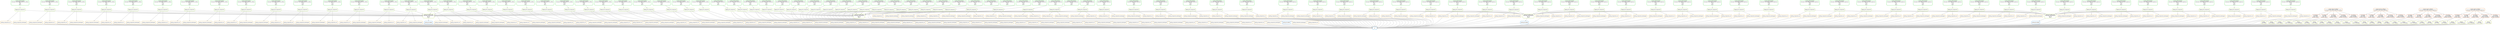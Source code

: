 digraph snakemake_dag {
    graph[bgcolor=white, margin=0];
    node[shape=box, style=rounded, fontname=sans,                 fontsize=10, penwidth=2];
    edge[penwidth=2, color=grey];
	0[label = "all", color = "0.56 0.6 0.85", style="rounded"];
	1[label = "plotting_components_dendrogram", color = "0.12 0.6 0.85", style="rounded"];
	2[label = "flipping_ICA_components", color = "0.23 0.6 0.85", style="rounded"];
	3[label = "running_sklearnFastICA\nICAmodel: tissues_NaN_tripleAnnot_cufflinks\nM: 6\nn: 25\nstd: 0", color = "0.33 0.6 0.85", style="rounded"];
	4[label = "plotting_components_dendrogram", color = "0.12 0.6 0.85", style="rounded"];
	5[label = "flipping_ICA_components", color = "0.23 0.6 0.85", style="rounded"];
	6[label = "running_sklearnFastICA\nICAmodel: tissues_NaN_tripleAnnot_cufflinks\nM: 7\nn: 25\nstd: 0", color = "0.33 0.6 0.85", style="rounded"];
	7[label = "plotting_components_dendrogram", color = "0.12 0.6 0.85", style="rounded"];
	8[label = "flipping_ICA_components", color = "0.23 0.6 0.85", style="rounded"];
	9[label = "running_sklearnFastICA\nICAmodel: tissues_NaN_tripleAnnot_cufflinks\nM: 8\nn: 25\nstd: 0", color = "0.33 0.6 0.85", style="rounded"];
	10[label = "plotting_components_dendrogram", color = "0.12 0.6 0.85", style="rounded"];
	11[label = "flipping_ICA_components", color = "0.23 0.6 0.85", style="rounded"];
	12[label = "running_sklearnFastICA\nICAmodel: tissues_NaN_tripleAnnot_cufflinks\nM: 9\nn: 25\nstd: 0", color = "0.33 0.6 0.85", style="rounded"];
	13[label = "plotting_components_dendrogram", color = "0.12 0.6 0.85", style="rounded"];
	14[label = "flipping_ICA_components", color = "0.23 0.6 0.85", style="rounded"];
	15[label = "running_sklearnFastICA\nICAmodel: tissues_NaN_tripleAnnot_cufflinks\nM: 10\nn: 25\nstd: 0", color = "0.33 0.6 0.85", style="rounded"];
	16[label = "plotting_components_dendrogram", color = "0.12 0.6 0.85", style="rounded"];
	17[label = "flipping_ICA_components", color = "0.23 0.6 0.85", style="rounded"];
	18[label = "running_sklearnFastICA\nICAmodel: tissues_NaN_tripleAnnot_cufflinks\nM: 11\nn: 25\nstd: 0", color = "0.33 0.6 0.85", style="rounded"];
	19[label = "plotting_components_dendrogram", color = "0.12 0.6 0.85", style="rounded"];
	20[label = "flipping_ICA_components", color = "0.23 0.6 0.85", style="rounded"];
	21[label = "running_sklearnFastICA\nICAmodel: tissues_NaN_tripleAnnot_cufflinks\nM: 12\nn: 25\nstd: 0", color = "0.33 0.6 0.85", style="rounded"];
	22[label = "plotting_components_dendrogram", color = "0.12 0.6 0.85", style="rounded"];
	23[label = "flipping_ICA_components", color = "0.23 0.6 0.85", style="rounded"];
	24[label = "running_sklearnFastICA\nICAmodel: tissues_NaN_tripleAnnot_cufflinks\nM: 13\nn: 25\nstd: 0", color = "0.33 0.6 0.85", style="rounded"];
	25[label = "plotting_components_dendrogram", color = "0.12 0.6 0.85", style="rounded"];
	26[label = "flipping_ICA_components", color = "0.23 0.6 0.85", style="rounded"];
	27[label = "running_sklearnFastICA\nICAmodel: tissues_NaN_tripleAnnot_cufflinks\nM: 14\nn: 25\nstd: 0", color = "0.33 0.6 0.85", style="rounded"];
	28[label = "plotting_components_dendrogram", color = "0.12 0.6 0.85", style="rounded"];
	29[label = "flipping_ICA_components", color = "0.23 0.6 0.85", style="rounded"];
	30[label = "running_sklearnFastICA\nICAmodel: tissues_NaN_tripleAnnot_cufflinks\nM: 15\nn: 25\nstd: 0", color = "0.33 0.6 0.85", style="rounded"];
	31[label = "plotting_components_dendrogram", color = "0.12 0.6 0.85", style="rounded"];
	32[label = "flipping_ICA_components", color = "0.23 0.6 0.85", style="rounded"];
	33[label = "running_sklearnFastICA\nICAmodel: tissues_NaN_tripleAnnot_cufflinks\nM: 16\nn: 25\nstd: 0", color = "0.33 0.6 0.85", style="rounded"];
	34[label = "plotting_components_dendrogram", color = "0.12 0.6 0.85", style="rounded"];
	35[label = "flipping_ICA_components", color = "0.23 0.6 0.85", style="rounded"];
	36[label = "running_sklearnFastICA\nICAmodel: tissues_NaN_tripleAnnot_cufflinks\nM: 17\nn: 25\nstd: 0", color = "0.33 0.6 0.85", style="rounded"];
	37[label = "plotting_components_dendrogram", color = "0.12 0.6 0.85", style="rounded"];
	38[label = "flipping_ICA_components", color = "0.23 0.6 0.85", style="rounded"];
	39[label = "running_sklearnFastICA\nICAmodel: tissues_NaN_tripleAnnot_cufflinks\nM: 18\nn: 25\nstd: 0", color = "0.33 0.6 0.85", style="rounded"];
	40[label = "plotting_components_dendrogram", color = "0.12 0.6 0.85", style="rounded"];
	41[label = "flipping_ICA_components", color = "0.23 0.6 0.85", style="rounded"];
	42[label = "running_sklearnFastICA\nICAmodel: tissues_NaN_tripleAnnot_cufflinks\nM: 19\nn: 25\nstd: 0", color = "0.33 0.6 0.85", style="rounded"];
	43[label = "plotting_components_dendrogram", color = "0.12 0.6 0.85", style="rounded"];
	44[label = "flipping_ICA_components", color = "0.23 0.6 0.85", style="rounded"];
	45[label = "running_sklearnFastICA\nICAmodel: tissues_NaN_tripleAnnot_cufflinks\nM: 20\nn: 25\nstd: 0", color = "0.33 0.6 0.85", style="rounded"];
	46[label = "plotting_components_dendrogram", color = "0.12 0.6 0.85", style="rounded"];
	47[label = "flipping_ICA_components", color = "0.23 0.6 0.85", style="rounded"];
	48[label = "running_sklearnFastICA\nICAmodel: tissues_NaN_tripleAnnot_cufflinks\nM: 21\nn: 25\nstd: 0", color = "0.33 0.6 0.85", style="rounded"];
	49[label = "plotting_components_dendrogram", color = "0.12 0.6 0.85", style="rounded"];
	50[label = "flipping_ICA_components", color = "0.23 0.6 0.85", style="rounded"];
	51[label = "running_sklearnFastICA\nICAmodel: tissues_NaN_tripleAnnot_cufflinks\nM: 22\nn: 25\nstd: 0", color = "0.33 0.6 0.85", style="rounded"];
	52[label = "plotting_components_dendrogram", color = "0.12 0.6 0.85", style="rounded"];
	53[label = "flipping_ICA_components", color = "0.23 0.6 0.85", style="rounded"];
	54[label = "running_sklearnFastICA\nICAmodel: tissues_NaN_tripleAnnot_cufflinks\nM: 23\nn: 25\nstd: 0", color = "0.33 0.6 0.85", style="rounded"];
	55[label = "plotting_components_dendrogram", color = "0.12 0.6 0.85", style="rounded"];
	56[label = "flipping_ICA_components", color = "0.23 0.6 0.85", style="rounded"];
	57[label = "running_sklearnFastICA\nICAmodel: tissues_NaN_tripleAnnot_cufflinks\nM: 24\nn: 25\nstd: 0", color = "0.33 0.6 0.85", style="rounded"];
	58[label = "plotting_components_dendrogram", color = "0.12 0.6 0.85", style="rounded"];
	59[label = "flipping_ICA_components", color = "0.23 0.6 0.85", style="rounded"];
	60[label = "running_sklearnFastICA\nICAmodel: tissues_NaN_tripleAnnot_cufflinks\nM: 25\nn: 25\nstd: 0", color = "0.33 0.6 0.85", style="rounded"];
	61[label = "plotting_components_dendrogram", color = "0.12 0.6 0.85", style="rounded"];
	62[label = "flipping_ICA_components", color = "0.23 0.6 0.85", style="rounded"];
	63[label = "running_sklearnFastICA\nICAmodel: tissues_NaN_tripleAnnot_cufflinks\nM: 26\nn: 25\nstd: 0", color = "0.33 0.6 0.85", style="rounded"];
	64[label = "plotting_components_dendrogram", color = "0.12 0.6 0.85", style="rounded"];
	65[label = "flipping_ICA_components", color = "0.23 0.6 0.85", style="rounded"];
	66[label = "running_sklearnFastICA\nICAmodel: tissues_NaN_tripleAnnot_cufflinks\nM: 27\nn: 25\nstd: 0", color = "0.33 0.6 0.85", style="rounded"];
	67[label = "plotting_components_dendrogram", color = "0.12 0.6 0.85", style="rounded"];
	68[label = "flipping_ICA_components", color = "0.23 0.6 0.85", style="rounded"];
	69[label = "running_sklearnFastICA\nICAmodel: tissues_NaN_tripleAnnot_cufflinks\nM: 28\nn: 25\nstd: 0", color = "0.33 0.6 0.85", style="rounded"];
	70[label = "plotting_components_dendrogram", color = "0.12 0.6 0.85", style="rounded"];
	71[label = "flipping_ICA_components", color = "0.23 0.6 0.85", style="rounded"];
	72[label = "running_sklearnFastICA\nICAmodel: tissues_NaN_tripleAnnot_cufflinks\nM: 29\nn: 25\nstd: 0", color = "0.33 0.6 0.85", style="rounded"];
	73[label = "plotting_components_dendrogram", color = "0.12 0.6 0.85", style="rounded"];
	74[label = "flipping_ICA_components", color = "0.23 0.6 0.85", style="rounded"];
	75[label = "running_sklearnFastICA\nICAmodel: tissues_NaN_tripleAnnot_cufflinks\nM: 30\nn: 25\nstd: 0", color = "0.33 0.6 0.85", style="rounded"];
	76[label = "plotting_components_dendrogram", color = "0.12 0.6 0.85", style="rounded"];
	77[label = "flipping_ICA_components", color = "0.23 0.6 0.85", style="rounded"];
	78[label = "running_sklearnFastICA\nICAmodel: tissues_NaN_tripleAnnot_cufflinks\nM: 31\nn: 25\nstd: 0", color = "0.33 0.6 0.85", style="rounded"];
	79[label = "plotting_components_dendrogram", color = "0.12 0.6 0.85", style="rounded"];
	80[label = "flipping_ICA_components", color = "0.23 0.6 0.85", style="rounded"];
	81[label = "running_sklearnFastICA\nICAmodel: tissues_NaN_tripleAnnot_cufflinks\nM: 32\nn: 25\nstd: 0", color = "0.33 0.6 0.85", style="rounded"];
	82[label = "plotting_components_dendrogram", color = "0.12 0.6 0.85", style="rounded"];
	83[label = "flipping_ICA_components", color = "0.23 0.6 0.85", style="rounded"];
	84[label = "running_sklearnFastICA\nICAmodel: tissues_NaN_tripleAnnot_cufflinks\nM: 33\nn: 25\nstd: 0", color = "0.33 0.6 0.85", style="rounded"];
	85[label = "plotting_components_dendrogram", color = "0.12 0.6 0.85", style="rounded"];
	86[label = "flipping_ICA_components", color = "0.23 0.6 0.85", style="rounded"];
	87[label = "running_sklearnFastICA\nICAmodel: tissues_NaN_tripleAnnot_cufflinks\nM: 34\nn: 25\nstd: 0", color = "0.33 0.6 0.85", style="rounded"];
	88[label = "plotting_components_dendrogram", color = "0.12 0.6 0.85", style="rounded"];
	89[label = "flipping_ICA_components", color = "0.23 0.6 0.85", style="rounded"];
	90[label = "running_sklearnFastICA\nICAmodel: tissues_NaN_tripleAnnot_cufflinks\nM: 35\nn: 25\nstd: 0", color = "0.33 0.6 0.85", style="rounded"];
	91[label = "plotting_components_corr", color = "0.11 0.6 0.85", style="rounded"];
	92[label = "plotting_components_corr", color = "0.11 0.6 0.85", style="rounded"];
	93[label = "plotting_components_corr", color = "0.11 0.6 0.85", style="rounded"];
	94[label = "plotting_components_corr", color = "0.11 0.6 0.85", style="rounded"];
	95[label = "plotting_components_corr", color = "0.11 0.6 0.85", style="rounded"];
	96[label = "plotting_components_corr", color = "0.11 0.6 0.85", style="rounded"];
	97[label = "plotting_components_corr", color = "0.11 0.6 0.85", style="rounded"];
	98[label = "plotting_components_corr", color = "0.11 0.6 0.85", style="rounded"];
	99[label = "plotting_components_corr", color = "0.11 0.6 0.85", style="rounded"];
	100[label = "plotting_components_corr", color = "0.11 0.6 0.85", style="rounded"];
	101[label = "plotting_components_corr", color = "0.11 0.6 0.85", style="rounded"];
	102[label = "plotting_components_corr", color = "0.11 0.6 0.85", style="rounded"];
	103[label = "plotting_components_corr", color = "0.11 0.6 0.85", style="rounded"];
	104[label = "plotting_components_corr", color = "0.11 0.6 0.85", style="rounded"];
	105[label = "plotting_components_corr", color = "0.11 0.6 0.85", style="rounded"];
	106[label = "plotting_components_corr", color = "0.11 0.6 0.85", style="rounded"];
	107[label = "plotting_components_corr", color = "0.11 0.6 0.85", style="rounded"];
	108[label = "plotting_components_corr", color = "0.11 0.6 0.85", style="rounded"];
	109[label = "plotting_components_corr", color = "0.11 0.6 0.85", style="rounded"];
	110[label = "plotting_components_corr", color = "0.11 0.6 0.85", style="rounded"];
	111[label = "plotting_components_corr", color = "0.11 0.6 0.85", style="rounded"];
	112[label = "plotting_components_corr", color = "0.11 0.6 0.85", style="rounded"];
	113[label = "plotting_components_corr", color = "0.11 0.6 0.85", style="rounded"];
	114[label = "plotting_components_corr", color = "0.11 0.6 0.85", style="rounded"];
	115[label = "plotting_components_corr", color = "0.11 0.6 0.85", style="rounded"];
	116[label = "plotting_components_corr", color = "0.11 0.6 0.85", style="rounded"];
	117[label = "plotting_components_corr", color = "0.11 0.6 0.85", style="rounded"];
	118[label = "plotting_components_corr", color = "0.11 0.6 0.85", style="rounded"];
	119[label = "plotting_components_corr", color = "0.11 0.6 0.85", style="rounded"];
	120[label = "plotting_components_corr", color = "0.11 0.6 0.85", style="rounded"];
	121[label = "plotting_M_stability", color = "0.57 0.6 0.85", style="rounded"];
	122[label = "getting_M_stability_data\nICAmethod: sklearnFastICA\nmax: 35\nmin: 6", color = "0.21 0.6 0.85", style="rounded"];
	123[label = "plotting_components_dendrogram", color = "0.12 0.6 0.85", style="rounded"];
	124[label = "flipping_ICA_components", color = "0.23 0.6 0.85", style="rounded"];
	125[label = "running_sklearnFastICA\nICAmodel: tissues_NaN_tripleAnnot\nM: 6\nn: 25\nstd: 0", color = "0.33 0.6 0.85", style="rounded"];
	126[label = "plotting_components_dendrogram", color = "0.12 0.6 0.85", style="rounded"];
	127[label = "flipping_ICA_components", color = "0.23 0.6 0.85", style="rounded"];
	128[label = "running_sklearnFastICA\nICAmodel: tissues_NaN_tripleAnnot\nM: 7\nn: 25\nstd: 0", color = "0.33 0.6 0.85", style="rounded"];
	129[label = "plotting_components_dendrogram", color = "0.12 0.6 0.85", style="rounded"];
	130[label = "flipping_ICA_components", color = "0.23 0.6 0.85", style="rounded"];
	131[label = "running_sklearnFastICA\nICAmodel: tissues_NaN_tripleAnnot\nM: 8\nn: 25\nstd: 0", color = "0.33 0.6 0.85", style="rounded"];
	132[label = "plotting_components_dendrogram", color = "0.12 0.6 0.85", style="rounded"];
	133[label = "flipping_ICA_components", color = "0.23 0.6 0.85", style="rounded"];
	134[label = "running_sklearnFastICA\nICAmodel: tissues_NaN_tripleAnnot\nM: 9\nn: 25\nstd: 0", color = "0.33 0.6 0.85", style="rounded"];
	135[label = "plotting_components_dendrogram", color = "0.12 0.6 0.85", style="rounded"];
	136[label = "flipping_ICA_components", color = "0.23 0.6 0.85", style="rounded"];
	137[label = "running_sklearnFastICA\nICAmodel: tissues_NaN_tripleAnnot\nM: 10\nn: 25\nstd: 0", color = "0.33 0.6 0.85", style="rounded"];
	138[label = "plotting_components_dendrogram", color = "0.12 0.6 0.85", style="rounded"];
	139[label = "flipping_ICA_components", color = "0.23 0.6 0.85", style="rounded"];
	140[label = "running_sklearnFastICA\nICAmodel: tissues_NaN_tripleAnnot\nM: 11\nn: 25\nstd: 0", color = "0.33 0.6 0.85", style="rounded"];
	141[label = "plotting_components_dendrogram", color = "0.12 0.6 0.85", style="rounded"];
	142[label = "flipping_ICA_components", color = "0.23 0.6 0.85", style="rounded"];
	143[label = "running_sklearnFastICA\nICAmodel: tissues_NaN_tripleAnnot\nM: 12\nn: 25\nstd: 0", color = "0.33 0.6 0.85", style="rounded"];
	144[label = "plotting_components_dendrogram", color = "0.12 0.6 0.85", style="rounded"];
	145[label = "flipping_ICA_components", color = "0.23 0.6 0.85", style="rounded"];
	146[label = "running_sklearnFastICA\nICAmodel: tissues_NaN_tripleAnnot\nM: 13\nn: 25\nstd: 0", color = "0.33 0.6 0.85", style="rounded"];
	147[label = "plotting_components_dendrogram", color = "0.12 0.6 0.85", style="rounded"];
	148[label = "flipping_ICA_components", color = "0.23 0.6 0.85", style="rounded"];
	149[label = "running_sklearnFastICA\nICAmodel: tissues_NaN_tripleAnnot\nM: 14\nn: 25\nstd: 0", color = "0.33 0.6 0.85", style="rounded"];
	150[label = "plotting_components_dendrogram", color = "0.12 0.6 0.85", style="rounded"];
	151[label = "flipping_ICA_components", color = "0.23 0.6 0.85", style="rounded"];
	152[label = "running_sklearnFastICA\nICAmodel: tissues_NaN_tripleAnnot\nM: 15\nn: 25\nstd: 0", color = "0.33 0.6 0.85", style="rounded"];
	153[label = "plotting_components_dendrogram", color = "0.12 0.6 0.85", style="rounded"];
	154[label = "flipping_ICA_components", color = "0.23 0.6 0.85", style="rounded"];
	155[label = "running_sklearnFastICA\nICAmodel: tissues_NaN_tripleAnnot\nM: 16\nn: 25\nstd: 0", color = "0.33 0.6 0.85", style="rounded"];
	156[label = "plotting_components_dendrogram", color = "0.12 0.6 0.85", style="rounded"];
	157[label = "flipping_ICA_components", color = "0.23 0.6 0.85", style="rounded"];
	158[label = "running_sklearnFastICA\nICAmodel: tissues_NaN_tripleAnnot\nM: 17\nn: 25\nstd: 0", color = "0.33 0.6 0.85", style="rounded"];
	159[label = "plotting_components_dendrogram", color = "0.12 0.6 0.85", style="rounded"];
	160[label = "flipping_ICA_components", color = "0.23 0.6 0.85", style="rounded"];
	161[label = "running_sklearnFastICA\nICAmodel: tissues_NaN_tripleAnnot\nM: 18\nn: 25\nstd: 0", color = "0.33 0.6 0.85", style="rounded"];
	162[label = "plotting_components_dendrogram", color = "0.12 0.6 0.85", style="rounded"];
	163[label = "flipping_ICA_components", color = "0.23 0.6 0.85", style="rounded"];
	164[label = "running_sklearnFastICA\nICAmodel: tissues_NaN_tripleAnnot\nM: 19\nn: 25\nstd: 0", color = "0.33 0.6 0.85", style="rounded"];
	165[label = "plotting_components_dendrogram", color = "0.12 0.6 0.85", style="rounded"];
	166[label = "flipping_ICA_components", color = "0.23 0.6 0.85", style="rounded"];
	167[label = "running_sklearnFastICA\nICAmodel: tissues_NaN_tripleAnnot\nM: 20\nn: 25\nstd: 0", color = "0.33 0.6 0.85", style="rounded"];
	168[label = "plotting_components_dendrogram", color = "0.12 0.6 0.85", style="rounded"];
	169[label = "flipping_ICA_components", color = "0.23 0.6 0.85", style="rounded"];
	170[label = "running_sklearnFastICA\nICAmodel: tissues_NaN_tripleAnnot\nM: 21\nn: 25\nstd: 0", color = "0.33 0.6 0.85", style="rounded"];
	171[label = "plotting_components_dendrogram", color = "0.12 0.6 0.85", style="rounded"];
	172[label = "flipping_ICA_components", color = "0.23 0.6 0.85", style="rounded"];
	173[label = "running_sklearnFastICA\nICAmodel: tissues_NaN_tripleAnnot\nM: 22\nn: 25\nstd: 0", color = "0.33 0.6 0.85", style="rounded"];
	174[label = "plotting_components_dendrogram", color = "0.12 0.6 0.85", style="rounded"];
	175[label = "flipping_ICA_components", color = "0.23 0.6 0.85", style="rounded"];
	176[label = "running_sklearnFastICA\nICAmodel: tissues_NaN_tripleAnnot\nM: 23\nn: 25\nstd: 0", color = "0.33 0.6 0.85", style="rounded"];
	177[label = "plotting_components_dendrogram", color = "0.12 0.6 0.85", style="rounded"];
	178[label = "flipping_ICA_components", color = "0.23 0.6 0.85", style="rounded"];
	179[label = "running_sklearnFastICA\nICAmodel: tissues_NaN_tripleAnnot\nM: 24\nn: 25\nstd: 0", color = "0.33 0.6 0.85", style="rounded"];
	180[label = "plotting_components_dendrogram", color = "0.12 0.6 0.85", style="rounded"];
	181[label = "flipping_ICA_components", color = "0.23 0.6 0.85", style="rounded"];
	182[label = "running_sklearnFastICA\nICAmodel: tissues_NaN_tripleAnnot\nM: 25\nn: 25\nstd: 0", color = "0.33 0.6 0.85", style="rounded"];
	183[label = "plotting_components_dendrogram", color = "0.12 0.6 0.85", style="rounded"];
	184[label = "flipping_ICA_components", color = "0.23 0.6 0.85", style="rounded"];
	185[label = "running_sklearnFastICA\nICAmodel: tissues_NaN_tripleAnnot\nM: 26\nn: 25\nstd: 0", color = "0.33 0.6 0.85", style="rounded"];
	186[label = "plotting_components_dendrogram", color = "0.12 0.6 0.85", style="rounded"];
	187[label = "flipping_ICA_components", color = "0.23 0.6 0.85", style="rounded"];
	188[label = "running_sklearnFastICA\nICAmodel: tissues_NaN_tripleAnnot\nM: 27\nn: 25\nstd: 0", color = "0.33 0.6 0.85", style="rounded"];
	189[label = "plotting_components_dendrogram", color = "0.12 0.6 0.85", style="rounded"];
	190[label = "flipping_ICA_components", color = "0.23 0.6 0.85", style="rounded"];
	191[label = "running_sklearnFastICA\nICAmodel: tissues_NaN_tripleAnnot\nM: 28\nn: 25\nstd: 0", color = "0.33 0.6 0.85", style="rounded"];
	192[label = "plotting_components_dendrogram", color = "0.12 0.6 0.85", style="rounded"];
	193[label = "flipping_ICA_components", color = "0.23 0.6 0.85", style="rounded"];
	194[label = "running_sklearnFastICA\nICAmodel: tissues_NaN_tripleAnnot\nM: 29\nn: 25\nstd: 0", color = "0.33 0.6 0.85", style="rounded"];
	195[label = "plotting_components_dendrogram", color = "0.12 0.6 0.85", style="rounded"];
	196[label = "flipping_ICA_components", color = "0.23 0.6 0.85", style="rounded"];
	197[label = "running_sklearnFastICA\nICAmodel: tissues_NaN_tripleAnnot\nM: 30\nn: 25\nstd: 0", color = "0.33 0.6 0.85", style="rounded"];
	198[label = "plotting_components_dendrogram", color = "0.12 0.6 0.85", style="rounded"];
	199[label = "flipping_ICA_components", color = "0.23 0.6 0.85", style="rounded"];
	200[label = "running_sklearnFastICA\nICAmodel: tissues_NaN_tripleAnnot\nM: 31\nn: 25\nstd: 0", color = "0.33 0.6 0.85", style="rounded"];
	201[label = "plotting_components_dendrogram", color = "0.12 0.6 0.85", style="rounded"];
	202[label = "flipping_ICA_components", color = "0.23 0.6 0.85", style="rounded"];
	203[label = "running_sklearnFastICA\nICAmodel: tissues_NaN_tripleAnnot\nM: 32\nn: 25\nstd: 0", color = "0.33 0.6 0.85", style="rounded"];
	204[label = "plotting_components_dendrogram", color = "0.12 0.6 0.85", style="rounded"];
	205[label = "flipping_ICA_components", color = "0.23 0.6 0.85", style="rounded"];
	206[label = "running_sklearnFastICA\nICAmodel: tissues_NaN_tripleAnnot\nM: 33\nn: 25\nstd: 0", color = "0.33 0.6 0.85", style="rounded"];
	207[label = "plotting_components_dendrogram", color = "0.12 0.6 0.85", style="rounded"];
	208[label = "flipping_ICA_components", color = "0.23 0.6 0.85", style="rounded"];
	209[label = "running_sklearnFastICA\nICAmodel: tissues_NaN_tripleAnnot\nM: 34\nn: 25\nstd: 0", color = "0.33 0.6 0.85", style="rounded"];
	210[label = "plotting_components_dendrogram", color = "0.12 0.6 0.85", style="rounded"];
	211[label = "flipping_ICA_components", color = "0.23 0.6 0.85", style="rounded"];
	212[label = "running_sklearnFastICA\nICAmodel: tissues_NaN_tripleAnnot\nM: 35\nn: 25\nstd: 0", color = "0.33 0.6 0.85", style="rounded"];
	213[label = "plotting_components_corr", color = "0.11 0.6 0.85", style="rounded"];
	214[label = "plotting_components_corr", color = "0.11 0.6 0.85", style="rounded"];
	215[label = "plotting_components_corr", color = "0.11 0.6 0.85", style="rounded"];
	216[label = "plotting_components_corr", color = "0.11 0.6 0.85", style="rounded"];
	217[label = "plotting_components_corr", color = "0.11 0.6 0.85", style="rounded"];
	218[label = "plotting_components_corr", color = "0.11 0.6 0.85", style="rounded"];
	219[label = "plotting_components_corr", color = "0.11 0.6 0.85", style="rounded"];
	220[label = "plotting_components_corr", color = "0.11 0.6 0.85", style="rounded"];
	221[label = "plotting_components_corr", color = "0.11 0.6 0.85", style="rounded"];
	222[label = "plotting_components_corr", color = "0.11 0.6 0.85", style="rounded"];
	223[label = "plotting_components_corr", color = "0.11 0.6 0.85", style="rounded"];
	224[label = "plotting_components_corr", color = "0.11 0.6 0.85", style="rounded"];
	225[label = "plotting_components_corr", color = "0.11 0.6 0.85", style="rounded"];
	226[label = "plotting_components_corr", color = "0.11 0.6 0.85", style="rounded"];
	227[label = "plotting_components_corr", color = "0.11 0.6 0.85", style="rounded"];
	228[label = "plotting_components_corr", color = "0.11 0.6 0.85", style="rounded"];
	229[label = "plotting_components_corr", color = "0.11 0.6 0.85", style="rounded"];
	230[label = "plotting_components_corr", color = "0.11 0.6 0.85", style="rounded"];
	231[label = "plotting_components_corr", color = "0.11 0.6 0.85", style="rounded"];
	232[label = "plotting_components_corr", color = "0.11 0.6 0.85", style="rounded"];
	233[label = "plotting_components_corr", color = "0.11 0.6 0.85", style="rounded"];
	234[label = "plotting_components_corr", color = "0.11 0.6 0.85", style="rounded"];
	235[label = "plotting_components_corr", color = "0.11 0.6 0.85", style="rounded"];
	236[label = "plotting_components_corr", color = "0.11 0.6 0.85", style="rounded"];
	237[label = "plotting_components_corr", color = "0.11 0.6 0.85", style="rounded"];
	238[label = "plotting_components_corr", color = "0.11 0.6 0.85", style="rounded"];
	239[label = "plotting_components_corr", color = "0.11 0.6 0.85", style="rounded"];
	240[label = "plotting_components_corr", color = "0.11 0.6 0.85", style="rounded"];
	241[label = "plotting_components_corr", color = "0.11 0.6 0.85", style="rounded"];
	242[label = "plotting_components_corr", color = "0.11 0.6 0.85", style="rounded"];
	243[label = "plotting_M_stability", color = "0.57 0.6 0.85", style="rounded"];
	244[label = "getting_M_stability_data\nICAmethod: sklearnFastICA\nmax: 35\nmin: 6", color = "0.21 0.6 0.85", style="rounded"];
	245[label = "plotting_components_dendrogram", color = "0.12 0.6 0.85", style="rounded"];
	246[label = "flipping_ICA_components", color = "0.23 0.6 0.85", style="rounded"];
	247[label = "running_sklearnFastICA\nICAmodel: tissues_NaN_stranded_tripleAnnot\nM: 8\nn: 25\nstd: 0", color = "0.33 0.6 0.85", style="rounded"];
	248[label = "plotting_components_dendrogram", color = "0.12 0.6 0.85", style="rounded"];
	249[label = "flipping_ICA_components", color = "0.23 0.6 0.85", style="rounded"];
	250[label = "running_sklearnFastICA\nICAmodel: tissues_NaN_stranded_tripleAnnot\nM: 9\nn: 25\nstd: 0", color = "0.33 0.6 0.85", style="rounded"];
	251[label = "plotting_components_dendrogram", color = "0.12 0.6 0.85", style="rounded"];
	252[label = "flipping_ICA_components", color = "0.23 0.6 0.85", style="rounded"];
	253[label = "running_sklearnFastICA\nICAmodel: tissues_NaN_stranded_tripleAnnot\nM: 10\nn: 25\nstd: 0", color = "0.33 0.6 0.85", style="rounded"];
	254[label = "plotting_components_dendrogram", color = "0.12 0.6 0.85", style="rounded"];
	255[label = "flipping_ICA_components", color = "0.23 0.6 0.85", style="rounded"];
	256[label = "running_sklearnFastICA\nICAmodel: tissues_NaN_stranded_tripleAnnot\nM: 11\nn: 25\nstd: 0", color = "0.33 0.6 0.85", style="rounded"];
	257[label = "plotting_components_dendrogram", color = "0.12 0.6 0.85", style="rounded"];
	258[label = "flipping_ICA_components", color = "0.23 0.6 0.85", style="rounded"];
	259[label = "running_sklearnFastICA\nICAmodel: tissues_NaN_stranded_tripleAnnot\nM: 12\nn: 25\nstd: 0", color = "0.33 0.6 0.85", style="rounded"];
	260[label = "plotting_components_dendrogram", color = "0.12 0.6 0.85", style="rounded"];
	261[label = "flipping_ICA_components", color = "0.23 0.6 0.85", style="rounded"];
	262[label = "running_sklearnFastICA\nICAmodel: tissues_NaN_stranded_tripleAnnot\nM: 13\nn: 25\nstd: 0", color = "0.33 0.6 0.85", style="rounded"];
	263[label = "plotting_components_dendrogram", color = "0.12 0.6 0.85", style="rounded"];
	264[label = "flipping_ICA_components", color = "0.23 0.6 0.85", style="rounded"];
	265[label = "running_sklearnFastICA\nICAmodel: tissues_NaN_stranded_tripleAnnot\nM: 14\nn: 25\nstd: 0", color = "0.33 0.6 0.85", style="rounded"];
	266[label = "plotting_components_dendrogram", color = "0.12 0.6 0.85", style="rounded"];
	267[label = "flipping_ICA_components", color = "0.23 0.6 0.85", style="rounded"];
	268[label = "running_sklearnFastICA\nICAmodel: tissues_NaN_stranded_tripleAnnot\nM: 15\nn: 25\nstd: 0", color = "0.33 0.6 0.85", style="rounded"];
	269[label = "plotting_components_dendrogram", color = "0.12 0.6 0.85", style="rounded"];
	270[label = "flipping_ICA_components", color = "0.23 0.6 0.85", style="rounded"];
	271[label = "running_sklearnFastICA\nICAmodel: tissues_NaN_stranded_tripleAnnot\nM: 16\nn: 25\nstd: 0", color = "0.33 0.6 0.85", style="rounded"];
	272[label = "plotting_components_dendrogram", color = "0.12 0.6 0.85", style="rounded"];
	273[label = "flipping_ICA_components", color = "0.23 0.6 0.85", style="rounded"];
	274[label = "running_sklearnFastICA\nICAmodel: tissues_NaN_stranded_tripleAnnot\nM: 17\nn: 25\nstd: 0", color = "0.33 0.6 0.85", style="rounded"];
	275[label = "plotting_components_dendrogram", color = "0.12 0.6 0.85", style="rounded"];
	276[label = "flipping_ICA_components", color = "0.23 0.6 0.85", style="rounded"];
	277[label = "running_sklearnFastICA\nICAmodel: tissues_NaN_stranded_tripleAnnot\nM: 18\nn: 25\nstd: 0", color = "0.33 0.6 0.85", style="rounded"];
	278[label = "plotting_components_dendrogram", color = "0.12 0.6 0.85", style="rounded"];
	279[label = "flipping_ICA_components", color = "0.23 0.6 0.85", style="rounded"];
	280[label = "running_sklearnFastICA\nICAmodel: tissues_NaN_stranded_tripleAnnot\nM: 19\nn: 25\nstd: 0", color = "0.33 0.6 0.85", style="rounded"];
	281[label = "plotting_components_dendrogram", color = "0.12 0.6 0.85", style="rounded"];
	282[label = "flipping_ICA_components", color = "0.23 0.6 0.85", style="rounded"];
	283[label = "running_sklearnFastICA\nICAmodel: tissues_NaN_stranded_tripleAnnot\nM: 20\nn: 25\nstd: 0", color = "0.33 0.6 0.85", style="rounded"];
	284[label = "plotting_components_dendrogram", color = "0.12 0.6 0.85", style="rounded"];
	285[label = "flipping_ICA_components", color = "0.23 0.6 0.85", style="rounded"];
	286[label = "running_sklearnFastICA\nICAmodel: tissues_NaN_stranded_tripleAnnot\nM: 21\nn: 25\nstd: 0", color = "0.33 0.6 0.85", style="rounded"];
	287[label = "plotting_components_dendrogram", color = "0.12 0.6 0.85", style="rounded"];
	288[label = "flipping_ICA_components", color = "0.23 0.6 0.85", style="rounded"];
	289[label = "running_sklearnFastICA\nICAmodel: tissues_NaN_stranded_tripleAnnot\nM: 22\nn: 25\nstd: 0", color = "0.33 0.6 0.85", style="rounded"];
	290[label = "plotting_components_dendrogram", color = "0.12 0.6 0.85", style="rounded"];
	291[label = "flipping_ICA_components", color = "0.23 0.6 0.85", style="rounded"];
	292[label = "running_sklearnFastICA\nICAmodel: tissues_NaN_stranded_tripleAnnot\nM: 23\nn: 25\nstd: 0", color = "0.33 0.6 0.85", style="rounded"];
	293[label = "plotting_components_dendrogram", color = "0.12 0.6 0.85", style="rounded"];
	294[label = "flipping_ICA_components", color = "0.23 0.6 0.85", style="rounded"];
	295[label = "running_sklearnFastICA\nICAmodel: tissues_NaN_stranded_tripleAnnot\nM: 24\nn: 25\nstd: 0", color = "0.33 0.6 0.85", style="rounded"];
	296[label = "plotting_components_dendrogram", color = "0.12 0.6 0.85", style="rounded"];
	297[label = "flipping_ICA_components", color = "0.23 0.6 0.85", style="rounded"];
	298[label = "running_sklearnFastICA\nICAmodel: tissues_NaN_stranded_tripleAnnot\nM: 25\nn: 25\nstd: 0", color = "0.33 0.6 0.85", style="rounded"];
	299[label = "plotting_components_corr", color = "0.11 0.6 0.85", style="rounded"];
	300[label = "plotting_components_corr", color = "0.11 0.6 0.85", style="rounded"];
	301[label = "plotting_components_corr", color = "0.11 0.6 0.85", style="rounded"];
	302[label = "plotting_components_corr", color = "0.11 0.6 0.85", style="rounded"];
	303[label = "plotting_components_corr", color = "0.11 0.6 0.85", style="rounded"];
	304[label = "plotting_components_corr", color = "0.11 0.6 0.85", style="rounded"];
	305[label = "plotting_components_corr", color = "0.11 0.6 0.85", style="rounded"];
	306[label = "plotting_components_corr", color = "0.11 0.6 0.85", style="rounded"];
	307[label = "plotting_components_corr", color = "0.11 0.6 0.85", style="rounded"];
	308[label = "plotting_components_corr", color = "0.11 0.6 0.85", style="rounded"];
	309[label = "plotting_components_corr", color = "0.11 0.6 0.85", style="rounded"];
	310[label = "plotting_components_corr", color = "0.11 0.6 0.85", style="rounded"];
	311[label = "plotting_components_corr", color = "0.11 0.6 0.85", style="rounded"];
	312[label = "plotting_components_corr", color = "0.11 0.6 0.85", style="rounded"];
	313[label = "plotting_components_corr", color = "0.11 0.6 0.85", style="rounded"];
	314[label = "plotting_components_corr", color = "0.11 0.6 0.85", style="rounded"];
	315[label = "plotting_components_corr", color = "0.11 0.6 0.85", style="rounded"];
	316[label = "plotting_components_corr", color = "0.11 0.6 0.85", style="rounded"];
	317[label = "plotting_M_stability", color = "0.57 0.6 0.85", style="rounded"];
	318[label = "getting_M_stability_data\nICAmethod: sklearnFastICA\nmax: 25\nmin: 8", color = "0.21 0.6 0.85", style="rounded"];
	319[label = "plotting_components_dendrogram", color = "0.12 0.6 0.85", style="rounded"];
	320[label = "flipping_ICA_components", color = "0.23 0.6 0.85", style="rounded"];
	321[label = "running_sklearnFastICA\nICAmodel: tissues_NaN_unstranded_tripleAnnot\nM: 8\nn: 25\nstd: 0", color = "0.33 0.6 0.85", style="rounded"];
	322[label = "plotting_components_dendrogram", color = "0.12 0.6 0.85", style="rounded"];
	323[label = "flipping_ICA_components", color = "0.23 0.6 0.85", style="rounded"];
	324[label = "running_sklearnFastICA\nICAmodel: tissues_NaN_unstranded_tripleAnnot\nM: 9\nn: 25\nstd: 0", color = "0.33 0.6 0.85", style="rounded"];
	325[label = "plotting_components_dendrogram", color = "0.12 0.6 0.85", style="rounded"];
	326[label = "flipping_ICA_components", color = "0.23 0.6 0.85", style="rounded"];
	327[label = "running_sklearnFastICA\nICAmodel: tissues_NaN_unstranded_tripleAnnot\nM: 10\nn: 25\nstd: 0", color = "0.33 0.6 0.85", style="rounded"];
	328[label = "plotting_components_dendrogram", color = "0.12 0.6 0.85", style="rounded"];
	329[label = "flipping_ICA_components", color = "0.23 0.6 0.85", style="rounded"];
	330[label = "running_sklearnFastICA\nICAmodel: tissues_NaN_unstranded_tripleAnnot\nM: 11\nn: 25\nstd: 0", color = "0.33 0.6 0.85", style="rounded"];
	331[label = "plotting_components_dendrogram", color = "0.12 0.6 0.85", style="rounded"];
	332[label = "flipping_ICA_components", color = "0.23 0.6 0.85", style="rounded"];
	333[label = "running_sklearnFastICA\nICAmodel: tissues_NaN_unstranded_tripleAnnot\nM: 12\nn: 25\nstd: 0", color = "0.33 0.6 0.85", style="rounded"];
	334[label = "plotting_components_dendrogram", color = "0.12 0.6 0.85", style="rounded"];
	335[label = "flipping_ICA_components", color = "0.23 0.6 0.85", style="rounded"];
	336[label = "running_sklearnFastICA\nICAmodel: tissues_NaN_unstranded_tripleAnnot\nM: 13\nn: 25\nstd: 0", color = "0.33 0.6 0.85", style="rounded"];
	337[label = "plotting_components_dendrogram", color = "0.12 0.6 0.85", style="rounded"];
	338[label = "flipping_ICA_components", color = "0.23 0.6 0.85", style="rounded"];
	339[label = "running_sklearnFastICA\nICAmodel: tissues_NaN_unstranded_tripleAnnot\nM: 14\nn: 25\nstd: 0", color = "0.33 0.6 0.85", style="rounded"];
	340[label = "plotting_components_dendrogram", color = "0.12 0.6 0.85", style="rounded"];
	341[label = "flipping_ICA_components", color = "0.23 0.6 0.85", style="rounded"];
	342[label = "running_sklearnFastICA\nICAmodel: tissues_NaN_unstranded_tripleAnnot\nM: 15\nn: 25\nstd: 0", color = "0.33 0.6 0.85", style="rounded"];
	343[label = "plotting_components_dendrogram", color = "0.12 0.6 0.85", style="rounded"];
	344[label = "flipping_ICA_components", color = "0.23 0.6 0.85", style="rounded"];
	345[label = "running_sklearnFastICA\nICAmodel: tissues_NaN_unstranded_tripleAnnot\nM: 16\nn: 25\nstd: 0", color = "0.33 0.6 0.85", style="rounded"];
	346[label = "plotting_components_dendrogram", color = "0.12 0.6 0.85", style="rounded"];
	347[label = "flipping_ICA_components", color = "0.23 0.6 0.85", style="rounded"];
	348[label = "running_sklearnFastICA\nICAmodel: tissues_NaN_unstranded_tripleAnnot\nM: 17\nn: 25\nstd: 0", color = "0.33 0.6 0.85", style="rounded"];
	349[label = "plotting_components_dendrogram", color = "0.12 0.6 0.85", style="rounded"];
	350[label = "flipping_ICA_components", color = "0.23 0.6 0.85", style="rounded"];
	351[label = "running_sklearnFastICA\nICAmodel: tissues_NaN_unstranded_tripleAnnot\nM: 18\nn: 25\nstd: 0", color = "0.33 0.6 0.85", style="rounded"];
	352[label = "plotting_components_dendrogram", color = "0.12 0.6 0.85", style="rounded"];
	353[label = "flipping_ICA_components", color = "0.23 0.6 0.85", style="rounded"];
	354[label = "running_sklearnFastICA\nICAmodel: tissues_NaN_unstranded_tripleAnnot\nM: 19\nn: 25\nstd: 0", color = "0.33 0.6 0.85", style="rounded"];
	355[label = "plotting_components_dendrogram", color = "0.12 0.6 0.85", style="rounded"];
	356[label = "flipping_ICA_components", color = "0.23 0.6 0.85", style="rounded"];
	357[label = "running_sklearnFastICA\nICAmodel: tissues_NaN_unstranded_tripleAnnot\nM: 20\nn: 25\nstd: 0", color = "0.33 0.6 0.85", style="rounded"];
	358[label = "plotting_components_dendrogram", color = "0.12 0.6 0.85", style="rounded"];
	359[label = "flipping_ICA_components", color = "0.23 0.6 0.85", style="rounded"];
	360[label = "running_sklearnFastICA\nICAmodel: tissues_NaN_unstranded_tripleAnnot\nM: 21\nn: 25\nstd: 0", color = "0.33 0.6 0.85", style="rounded"];
	361[label = "plotting_components_dendrogram", color = "0.12 0.6 0.85", style="rounded"];
	362[label = "flipping_ICA_components", color = "0.23 0.6 0.85", style="rounded"];
	363[label = "running_sklearnFastICA\nICAmodel: tissues_NaN_unstranded_tripleAnnot\nM: 22\nn: 25\nstd: 0", color = "0.33 0.6 0.85", style="rounded"];
	364[label = "plotting_components_dendrogram", color = "0.12 0.6 0.85", style="rounded"];
	365[label = "flipping_ICA_components", color = "0.23 0.6 0.85", style="rounded"];
	366[label = "running_sklearnFastICA\nICAmodel: tissues_NaN_unstranded_tripleAnnot\nM: 23\nn: 25\nstd: 0", color = "0.33 0.6 0.85", style="rounded"];
	367[label = "plotting_components_dendrogram", color = "0.12 0.6 0.85", style="rounded"];
	368[label = "flipping_ICA_components", color = "0.23 0.6 0.85", style="rounded"];
	369[label = "running_sklearnFastICA\nICAmodel: tissues_NaN_unstranded_tripleAnnot\nM: 24\nn: 25\nstd: 0", color = "0.33 0.6 0.85", style="rounded"];
	370[label = "plotting_components_dendrogram", color = "0.12 0.6 0.85", style="rounded"];
	371[label = "flipping_ICA_components", color = "0.23 0.6 0.85", style="rounded"];
	372[label = "running_sklearnFastICA\nICAmodel: tissues_NaN_unstranded_tripleAnnot\nM: 25\nn: 25\nstd: 0", color = "0.33 0.6 0.85", style="rounded"];
	373[label = "plotting_components_corr", color = "0.11 0.6 0.85", style="rounded"];
	374[label = "plotting_components_corr", color = "0.11 0.6 0.85", style="rounded"];
	375[label = "plotting_components_corr", color = "0.11 0.6 0.85", style="rounded"];
	376[label = "plotting_components_corr", color = "0.11 0.6 0.85", style="rounded"];
	377[label = "plotting_components_corr", color = "0.11 0.6 0.85", style="rounded"];
	378[label = "plotting_components_corr", color = "0.11 0.6 0.85", style="rounded"];
	379[label = "plotting_components_corr", color = "0.11 0.6 0.85", style="rounded"];
	380[label = "plotting_components_corr", color = "0.11 0.6 0.85", style="rounded"];
	381[label = "plotting_components_corr", color = "0.11 0.6 0.85", style="rounded"];
	382[label = "plotting_components_corr", color = "0.11 0.6 0.85", style="rounded"];
	383[label = "plotting_components_corr", color = "0.11 0.6 0.85", style="rounded"];
	384[label = "plotting_components_corr", color = "0.11 0.6 0.85", style="rounded"];
	385[label = "plotting_components_corr", color = "0.11 0.6 0.85", style="rounded"];
	386[label = "plotting_components_corr", color = "0.11 0.6 0.85", style="rounded"];
	387[label = "plotting_components_corr", color = "0.11 0.6 0.85", style="rounded"];
	388[label = "plotting_components_corr", color = "0.11 0.6 0.85", style="rounded"];
	389[label = "plotting_components_corr", color = "0.11 0.6 0.85", style="rounded"];
	390[label = "plotting_components_corr", color = "0.11 0.6 0.85", style="rounded"];
	391[label = "plotting_M_stability", color = "0.57 0.6 0.85", style="rounded"];
	392[label = "getting_M_stability_data\nICAmethod: sklearnFastICA\nmax: 25\nmin: 8", color = "0.21 0.6 0.85", style="rounded"];
	393[label = "DESeq2\ntool2: trimmomatic", color = "0.19 0.6 0.85", style="rounded"];
	394[label = "init_DESeq2\ntool: cutadapt\nvariable: trimmer", color = "0.05 0.6 0.85", style="rounded"];
	395[label = "prepare_data_for_DESeq2\nICAmodel: tissues_NaN_tripleAnnot_cufflinks", color = "0.08 0.6 0.85", style="rounded"];
	396[label = "DESeq2\ntool2: ensembl98", color = "0.19 0.6 0.85", style="rounded"];
	397[label = "init_DESeq2\ntool: ensembl92\nvariable: annotation", color = "0.05 0.6 0.85", style="rounded"];
	398[label = "DESeq2\ntool2: refseq", color = "0.19 0.6 0.85", style="rounded"];
	399[label = "DESeq2\ntool2: refseq", color = "0.19 0.6 0.85", style="rounded"];
	400[label = "init_DESeq2\ntool: ensembl98\nvariable: annotation", color = "0.05 0.6 0.85", style="rounded"];
	401[label = "DESeq2\ntool2: STAR", color = "0.19 0.6 0.85", style="rounded"];
	402[label = "init_DESeq2\ntool: HISAT2\nvariable: aligner", color = "0.05 0.6 0.85", style="rounded"];
	403[label = "DESeq2\ntool2: tophat2", color = "0.19 0.6 0.85", style="rounded"];
	404[label = "DESeq2\ntool2: tophat2", color = "0.19 0.6 0.85", style="rounded"];
	405[label = "init_DESeq2\ntool: STAR\nvariable: aligner", color = "0.05 0.6 0.85", style="rounded"];
	406[label = "DESeq2\ntool2: trimmomatic", color = "0.19 0.6 0.85", style="rounded"];
	407[label = "init_DESeq2\ntool: cutadapt\nvariable: trimmer", color = "0.05 0.6 0.85", style="rounded"];
	408[label = "prepare_data_for_DESeq2\nICAmodel: tissues_NaN_tripleAnnot", color = "0.08 0.6 0.85", style="rounded"];
	409[label = "DESeq2\ntool2: ensembl98", color = "0.19 0.6 0.85", style="rounded"];
	410[label = "init_DESeq2\ntool: ensembl92\nvariable: annotation", color = "0.05 0.6 0.85", style="rounded"];
	411[label = "DESeq2\ntool2: refseq", color = "0.19 0.6 0.85", style="rounded"];
	412[label = "DESeq2\ntool2: refseq", color = "0.19 0.6 0.85", style="rounded"];
	413[label = "init_DESeq2\ntool: ensembl98\nvariable: annotation", color = "0.05 0.6 0.85", style="rounded"];
	414[label = "DESeq2\ntool2: STAR", color = "0.19 0.6 0.85", style="rounded"];
	415[label = "init_DESeq2\ntool: HISAT2\nvariable: aligner", color = "0.05 0.6 0.85", style="rounded"];
	416[label = "DESeq2\ntool2: tophat2", color = "0.19 0.6 0.85", style="rounded"];
	417[label = "DESeq2\ntool2: tophat2", color = "0.19 0.6 0.85", style="rounded"];
	418[label = "init_DESeq2\ntool: STAR\nvariable: aligner", color = "0.05 0.6 0.85", style="rounded"];
	419[label = "DESeq2\ntool2: trimmomatic", color = "0.19 0.6 0.85", style="rounded"];
	420[label = "init_DESeq2\ntool: cutadapt\nvariable: trimmer", color = "0.05 0.6 0.85", style="rounded"];
	421[label = "prepare_data_for_DESeq2\nICAmodel: tissues_NaN_stranded_tripleAnnot", color = "0.08 0.6 0.85", style="rounded"];
	422[label = "DESeq2\ntool2: ensembl98", color = "0.19 0.6 0.85", style="rounded"];
	423[label = "init_DESeq2\ntool: ensembl92\nvariable: annotation", color = "0.05 0.6 0.85", style="rounded"];
	424[label = "DESeq2\ntool2: refseq", color = "0.19 0.6 0.85", style="rounded"];
	425[label = "DESeq2\ntool2: refseq", color = "0.19 0.6 0.85", style="rounded"];
	426[label = "init_DESeq2\ntool: ensembl98\nvariable: annotation", color = "0.05 0.6 0.85", style="rounded"];
	427[label = "DESeq2\ntool2: STAR", color = "0.19 0.6 0.85", style="rounded"];
	428[label = "init_DESeq2\ntool: HISAT2\nvariable: aligner", color = "0.05 0.6 0.85", style="rounded"];
	429[label = "DESeq2\ntool2: tophat2", color = "0.19 0.6 0.85", style="rounded"];
	430[label = "DESeq2\ntool2: tophat2", color = "0.19 0.6 0.85", style="rounded"];
	431[label = "init_DESeq2\ntool: STAR\nvariable: aligner", color = "0.05 0.6 0.85", style="rounded"];
	432[label = "DESeq2\ntool2: trimmomatic", color = "0.19 0.6 0.85", style="rounded"];
	433[label = "init_DESeq2\ntool: cutadapt\nvariable: trimmer", color = "0.05 0.6 0.85", style="rounded"];
	434[label = "prepare_data_for_DESeq2\nICAmodel: tissues_NaN_unstranded_tripleAnnot", color = "0.08 0.6 0.85", style="rounded"];
	435[label = "DESeq2\ntool2: ensembl98", color = "0.19 0.6 0.85", style="rounded"];
	436[label = "init_DESeq2\ntool: ensembl92\nvariable: annotation", color = "0.05 0.6 0.85", style="rounded"];
	437[label = "DESeq2\ntool2: refseq", color = "0.19 0.6 0.85", style="rounded"];
	438[label = "DESeq2\ntool2: refseq", color = "0.19 0.6 0.85", style="rounded"];
	439[label = "init_DESeq2\ntool: ensembl98\nvariable: annotation", color = "0.05 0.6 0.85", style="rounded"];
	440[label = "DESeq2\ntool2: STAR", color = "0.19 0.6 0.85", style="rounded"];
	441[label = "init_DESeq2\ntool: HISAT2\nvariable: aligner", color = "0.05 0.6 0.85", style="rounded"];
	442[label = "DESeq2\ntool2: tophat2", color = "0.19 0.6 0.85", style="rounded"];
	443[label = "DESeq2\ntool2: tophat2", color = "0.19 0.6 0.85", style="rounded"];
	444[label = "init_DESeq2\ntool: STAR\nvariable: aligner", color = "0.05 0.6 0.85", style="rounded"];
	1 -> 0
	4 -> 0
	7 -> 0
	10 -> 0
	13 -> 0
	16 -> 0
	19 -> 0
	22 -> 0
	25 -> 0
	28 -> 0
	31 -> 0
	34 -> 0
	37 -> 0
	40 -> 0
	43 -> 0
	46 -> 0
	49 -> 0
	52 -> 0
	55 -> 0
	58 -> 0
	61 -> 0
	64 -> 0
	67 -> 0
	70 -> 0
	73 -> 0
	76 -> 0
	79 -> 0
	82 -> 0
	85 -> 0
	88 -> 0
	91 -> 0
	92 -> 0
	93 -> 0
	94 -> 0
	95 -> 0
	96 -> 0
	97 -> 0
	98 -> 0
	99 -> 0
	100 -> 0
	101 -> 0
	102 -> 0
	103 -> 0
	104 -> 0
	105 -> 0
	106 -> 0
	107 -> 0
	108 -> 0
	109 -> 0
	110 -> 0
	111 -> 0
	112 -> 0
	113 -> 0
	114 -> 0
	115 -> 0
	116 -> 0
	117 -> 0
	118 -> 0
	119 -> 0
	120 -> 0
	121 -> 0
	123 -> 0
	126 -> 0
	129 -> 0
	132 -> 0
	135 -> 0
	138 -> 0
	141 -> 0
	144 -> 0
	147 -> 0
	150 -> 0
	153 -> 0
	156 -> 0
	159 -> 0
	162 -> 0
	165 -> 0
	168 -> 0
	171 -> 0
	174 -> 0
	177 -> 0
	180 -> 0
	183 -> 0
	186 -> 0
	189 -> 0
	192 -> 0
	195 -> 0
	198 -> 0
	201 -> 0
	204 -> 0
	207 -> 0
	210 -> 0
	213 -> 0
	214 -> 0
	215 -> 0
	216 -> 0
	217 -> 0
	218 -> 0
	219 -> 0
	220 -> 0
	221 -> 0
	222 -> 0
	223 -> 0
	224 -> 0
	225 -> 0
	226 -> 0
	227 -> 0
	228 -> 0
	229 -> 0
	230 -> 0
	231 -> 0
	232 -> 0
	233 -> 0
	234 -> 0
	235 -> 0
	236 -> 0
	237 -> 0
	238 -> 0
	239 -> 0
	240 -> 0
	241 -> 0
	242 -> 0
	243 -> 0
	245 -> 0
	248 -> 0
	251 -> 0
	254 -> 0
	257 -> 0
	260 -> 0
	263 -> 0
	266 -> 0
	269 -> 0
	272 -> 0
	275 -> 0
	278 -> 0
	281 -> 0
	284 -> 0
	287 -> 0
	290 -> 0
	293 -> 0
	296 -> 0
	299 -> 0
	300 -> 0
	301 -> 0
	302 -> 0
	303 -> 0
	304 -> 0
	305 -> 0
	306 -> 0
	307 -> 0
	308 -> 0
	309 -> 0
	310 -> 0
	311 -> 0
	312 -> 0
	313 -> 0
	314 -> 0
	315 -> 0
	316 -> 0
	317 -> 0
	319 -> 0
	322 -> 0
	325 -> 0
	328 -> 0
	331 -> 0
	334 -> 0
	337 -> 0
	340 -> 0
	343 -> 0
	346 -> 0
	349 -> 0
	352 -> 0
	355 -> 0
	358 -> 0
	361 -> 0
	364 -> 0
	367 -> 0
	370 -> 0
	373 -> 0
	374 -> 0
	375 -> 0
	376 -> 0
	377 -> 0
	378 -> 0
	379 -> 0
	380 -> 0
	381 -> 0
	382 -> 0
	383 -> 0
	384 -> 0
	385 -> 0
	386 -> 0
	387 -> 0
	388 -> 0
	389 -> 0
	390 -> 0
	391 -> 0
	393 -> 0
	396 -> 0
	398 -> 0
	399 -> 0
	401 -> 0
	403 -> 0
	404 -> 0
	406 -> 0
	409 -> 0
	411 -> 0
	412 -> 0
	414 -> 0
	416 -> 0
	417 -> 0
	419 -> 0
	422 -> 0
	424 -> 0
	425 -> 0
	427 -> 0
	429 -> 0
	430 -> 0
	432 -> 0
	435 -> 0
	437 -> 0
	438 -> 0
	440 -> 0
	442 -> 0
	443 -> 0
	2 -> 1
	3 -> 2
	5 -> 4
	6 -> 5
	8 -> 7
	9 -> 8
	11 -> 10
	12 -> 11
	14 -> 13
	15 -> 14
	17 -> 16
	18 -> 17
	20 -> 19
	21 -> 20
	23 -> 22
	24 -> 23
	26 -> 25
	27 -> 26
	29 -> 28
	30 -> 29
	32 -> 31
	33 -> 32
	35 -> 34
	36 -> 35
	38 -> 37
	39 -> 38
	41 -> 40
	42 -> 41
	44 -> 43
	45 -> 44
	47 -> 46
	48 -> 47
	50 -> 49
	51 -> 50
	53 -> 52
	54 -> 53
	56 -> 55
	57 -> 56
	59 -> 58
	60 -> 59
	62 -> 61
	63 -> 62
	65 -> 64
	66 -> 65
	68 -> 67
	69 -> 68
	71 -> 70
	72 -> 71
	74 -> 73
	75 -> 74
	77 -> 76
	78 -> 77
	80 -> 79
	81 -> 80
	83 -> 82
	84 -> 83
	86 -> 85
	87 -> 86
	89 -> 88
	90 -> 89
	2 -> 91
	5 -> 92
	8 -> 93
	11 -> 94
	14 -> 95
	17 -> 96
	20 -> 97
	23 -> 98
	26 -> 99
	29 -> 100
	32 -> 101
	35 -> 102
	38 -> 103
	41 -> 104
	44 -> 105
	47 -> 106
	50 -> 107
	53 -> 108
	56 -> 109
	59 -> 110
	62 -> 111
	65 -> 112
	68 -> 113
	71 -> 114
	74 -> 115
	77 -> 116
	80 -> 117
	83 -> 118
	86 -> 119
	89 -> 120
	122 -> 121
	2 -> 122
	5 -> 122
	8 -> 122
	11 -> 122
	14 -> 122
	17 -> 122
	20 -> 122
	23 -> 122
	26 -> 122
	29 -> 122
	32 -> 122
	35 -> 122
	38 -> 122
	41 -> 122
	44 -> 122
	47 -> 122
	50 -> 122
	53 -> 122
	56 -> 122
	59 -> 122
	62 -> 122
	65 -> 122
	68 -> 122
	71 -> 122
	74 -> 122
	77 -> 122
	80 -> 122
	83 -> 122
	86 -> 122
	89 -> 122
	124 -> 123
	125 -> 124
	127 -> 126
	128 -> 127
	130 -> 129
	131 -> 130
	133 -> 132
	134 -> 133
	136 -> 135
	137 -> 136
	139 -> 138
	140 -> 139
	142 -> 141
	143 -> 142
	145 -> 144
	146 -> 145
	148 -> 147
	149 -> 148
	151 -> 150
	152 -> 151
	154 -> 153
	155 -> 154
	157 -> 156
	158 -> 157
	160 -> 159
	161 -> 160
	163 -> 162
	164 -> 163
	166 -> 165
	167 -> 166
	169 -> 168
	170 -> 169
	172 -> 171
	173 -> 172
	175 -> 174
	176 -> 175
	178 -> 177
	179 -> 178
	181 -> 180
	182 -> 181
	184 -> 183
	185 -> 184
	187 -> 186
	188 -> 187
	190 -> 189
	191 -> 190
	193 -> 192
	194 -> 193
	196 -> 195
	197 -> 196
	199 -> 198
	200 -> 199
	202 -> 201
	203 -> 202
	205 -> 204
	206 -> 205
	208 -> 207
	209 -> 208
	211 -> 210
	212 -> 211
	124 -> 213
	127 -> 214
	130 -> 215
	133 -> 216
	136 -> 217
	139 -> 218
	142 -> 219
	145 -> 220
	148 -> 221
	151 -> 222
	154 -> 223
	157 -> 224
	160 -> 225
	163 -> 226
	166 -> 227
	169 -> 228
	172 -> 229
	175 -> 230
	178 -> 231
	181 -> 232
	184 -> 233
	187 -> 234
	190 -> 235
	193 -> 236
	196 -> 237
	199 -> 238
	202 -> 239
	205 -> 240
	208 -> 241
	211 -> 242
	244 -> 243
	124 -> 244
	127 -> 244
	130 -> 244
	133 -> 244
	136 -> 244
	139 -> 244
	142 -> 244
	145 -> 244
	148 -> 244
	151 -> 244
	154 -> 244
	157 -> 244
	160 -> 244
	163 -> 244
	166 -> 244
	169 -> 244
	172 -> 244
	175 -> 244
	178 -> 244
	181 -> 244
	184 -> 244
	187 -> 244
	190 -> 244
	193 -> 244
	196 -> 244
	199 -> 244
	202 -> 244
	205 -> 244
	208 -> 244
	211 -> 244
	246 -> 245
	247 -> 246
	249 -> 248
	250 -> 249
	252 -> 251
	253 -> 252
	255 -> 254
	256 -> 255
	258 -> 257
	259 -> 258
	261 -> 260
	262 -> 261
	264 -> 263
	265 -> 264
	267 -> 266
	268 -> 267
	270 -> 269
	271 -> 270
	273 -> 272
	274 -> 273
	276 -> 275
	277 -> 276
	279 -> 278
	280 -> 279
	282 -> 281
	283 -> 282
	285 -> 284
	286 -> 285
	288 -> 287
	289 -> 288
	291 -> 290
	292 -> 291
	294 -> 293
	295 -> 294
	297 -> 296
	298 -> 297
	246 -> 299
	249 -> 300
	252 -> 301
	255 -> 302
	258 -> 303
	261 -> 304
	264 -> 305
	267 -> 306
	270 -> 307
	273 -> 308
	276 -> 309
	279 -> 310
	282 -> 311
	285 -> 312
	288 -> 313
	291 -> 314
	294 -> 315
	297 -> 316
	318 -> 317
	246 -> 318
	249 -> 318
	252 -> 318
	255 -> 318
	258 -> 318
	261 -> 318
	264 -> 318
	267 -> 318
	270 -> 318
	273 -> 318
	276 -> 318
	279 -> 318
	282 -> 318
	285 -> 318
	288 -> 318
	291 -> 318
	294 -> 318
	297 -> 318
	320 -> 319
	321 -> 320
	323 -> 322
	324 -> 323
	326 -> 325
	327 -> 326
	329 -> 328
	330 -> 329
	332 -> 331
	333 -> 332
	335 -> 334
	336 -> 335
	338 -> 337
	339 -> 338
	341 -> 340
	342 -> 341
	344 -> 343
	345 -> 344
	347 -> 346
	348 -> 347
	350 -> 349
	351 -> 350
	353 -> 352
	354 -> 353
	356 -> 355
	357 -> 356
	359 -> 358
	360 -> 359
	362 -> 361
	363 -> 362
	365 -> 364
	366 -> 365
	368 -> 367
	369 -> 368
	371 -> 370
	372 -> 371
	320 -> 373
	323 -> 374
	326 -> 375
	329 -> 376
	332 -> 377
	335 -> 378
	338 -> 379
	341 -> 380
	344 -> 381
	347 -> 382
	350 -> 383
	353 -> 384
	356 -> 385
	359 -> 386
	362 -> 387
	365 -> 388
	368 -> 389
	371 -> 390
	392 -> 391
	320 -> 392
	323 -> 392
	326 -> 392
	329 -> 392
	332 -> 392
	335 -> 392
	338 -> 392
	341 -> 392
	344 -> 392
	347 -> 392
	350 -> 392
	353 -> 392
	356 -> 392
	359 -> 392
	362 -> 392
	365 -> 392
	368 -> 392
	371 -> 392
	394 -> 393
	395 -> 394
	397 -> 396
	395 -> 397
	397 -> 398
	400 -> 399
	395 -> 400
	402 -> 401
	395 -> 402
	402 -> 403
	405 -> 404
	395 -> 405
	407 -> 406
	408 -> 407
	410 -> 409
	408 -> 410
	410 -> 411
	413 -> 412
	408 -> 413
	415 -> 414
	408 -> 415
	415 -> 416
	418 -> 417
	408 -> 418
	420 -> 419
	421 -> 420
	423 -> 422
	421 -> 423
	423 -> 424
	426 -> 425
	421 -> 426
	428 -> 427
	421 -> 428
	428 -> 429
	431 -> 430
	421 -> 431
	433 -> 432
	434 -> 433
	436 -> 435
	434 -> 436
	436 -> 437
	439 -> 438
	434 -> 439
	441 -> 440
	434 -> 441
	441 -> 442
	444 -> 443
	434 -> 444
}            
